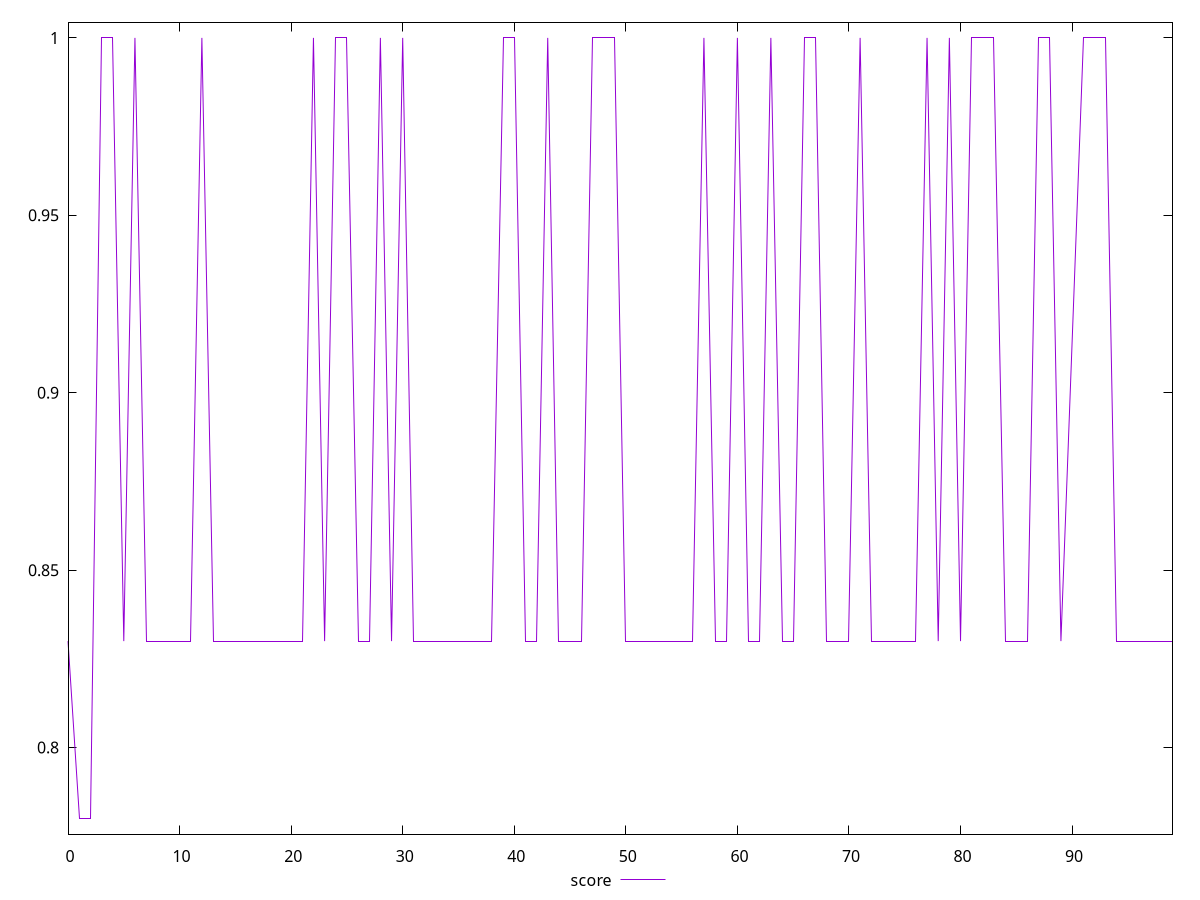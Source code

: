 reset

$score <<EOF
0 0.83
1 0.78
2 0.78
3 1
4 1
5 0.83
6 1
7 0.83
8 0.83
9 0.83
10 0.83
11 0.83
12 1
13 0.83
14 0.83
15 0.83
16 0.83
17 0.83
18 0.83
19 0.83
20 0.83
21 0.83
22 1
23 0.83
24 1
25 1
26 0.83
27 0.83
28 1
29 0.83
30 1
31 0.83
32 0.83
33 0.83
34 0.83
35 0.83
36 0.83
37 0.83
38 0.83
39 1
40 1
41 0.83
42 0.83
43 1
44 0.83
45 0.83
46 0.83
47 1
48 1
49 1
50 0.83
51 0.83
52 0.83
53 0.83
54 0.83
55 0.83
56 0.83
57 1
58 0.83
59 0.83
60 1
61 0.83
62 0.83
63 1
64 0.83
65 0.83
66 1
67 1
68 0.83
69 0.83
70 0.83
71 1
72 0.83
73 0.83
74 0.83
75 0.83
76 0.83
77 1
78 0.83
79 1
80 0.83
81 1
82 1
83 1
84 0.83
85 0.83
86 0.83
87 1
88 1
89 0.83
91 1
92 1
93 1
94 0.83
95 0.83
96 0.83
97 0.83
98 0.83
99 0.83
EOF

set key outside below
set xrange [0:99]
set yrange [0.7756000000000001:1.0044]
set trange [0.7756000000000001:1.0044]
set terminal svg size 640, 500 enhanced background rgb 'white'
set output "report/report_00029_2021-02-24T13-36-40.390Z/cumulative-layout-shift/samples/card/score/values.svg"

plot $score title "score" with line

reset
